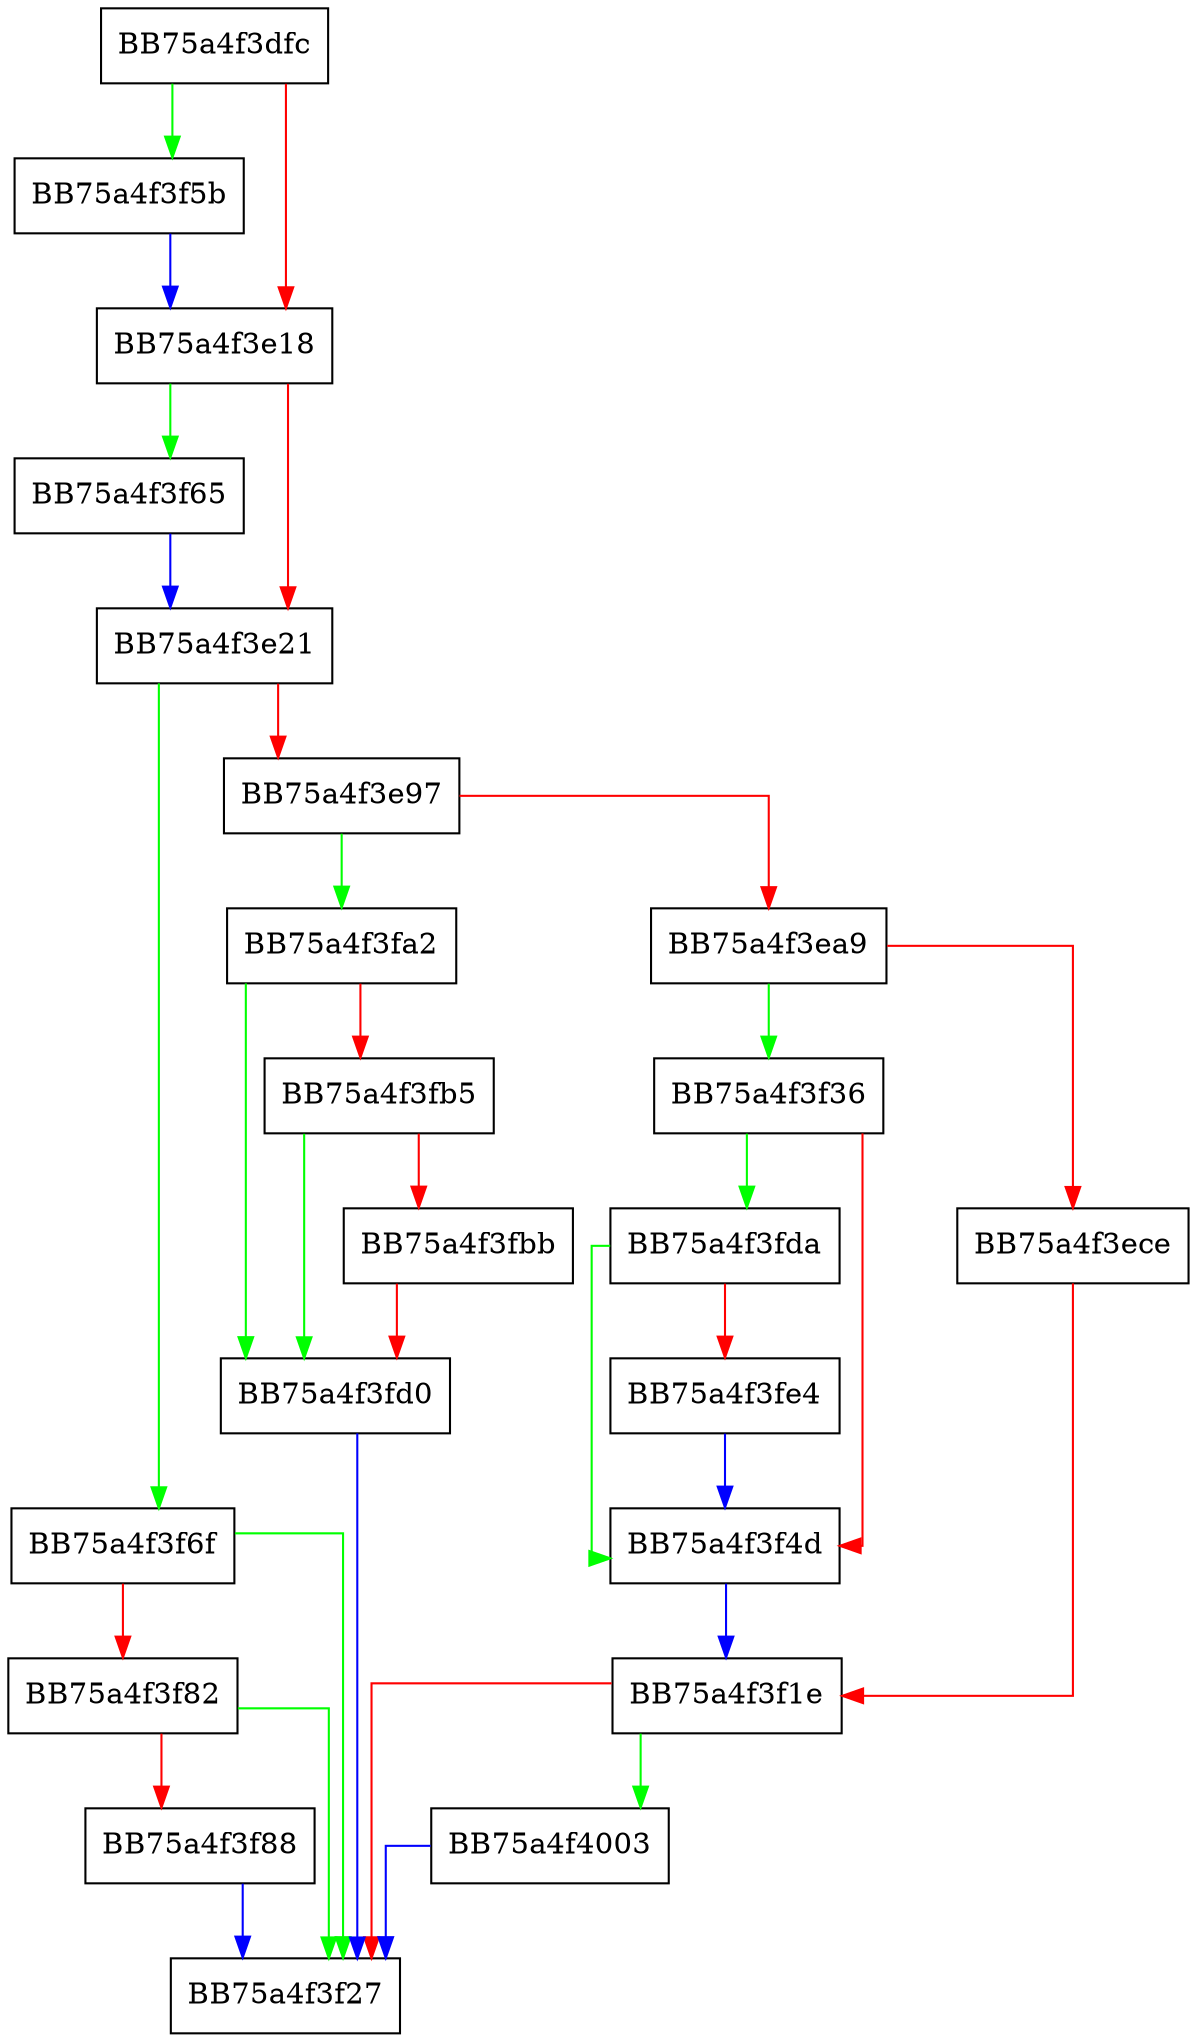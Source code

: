 digraph CreateInstance {
  node [shape="box"];
  graph [splines=ortho];
  BB75a4f3dfc -> BB75a4f3f5b [color="green"];
  BB75a4f3dfc -> BB75a4f3e18 [color="red"];
  BB75a4f3e18 -> BB75a4f3f65 [color="green"];
  BB75a4f3e18 -> BB75a4f3e21 [color="red"];
  BB75a4f3e21 -> BB75a4f3f6f [color="green"];
  BB75a4f3e21 -> BB75a4f3e97 [color="red"];
  BB75a4f3e97 -> BB75a4f3fa2 [color="green"];
  BB75a4f3e97 -> BB75a4f3ea9 [color="red"];
  BB75a4f3ea9 -> BB75a4f3f36 [color="green"];
  BB75a4f3ea9 -> BB75a4f3ece [color="red"];
  BB75a4f3ece -> BB75a4f3f1e [color="red"];
  BB75a4f3f1e -> BB75a4f4003 [color="green"];
  BB75a4f3f1e -> BB75a4f3f27 [color="red"];
  BB75a4f3f36 -> BB75a4f3fda [color="green"];
  BB75a4f3f36 -> BB75a4f3f4d [color="red"];
  BB75a4f3f4d -> BB75a4f3f1e [color="blue"];
  BB75a4f3f5b -> BB75a4f3e18 [color="blue"];
  BB75a4f3f65 -> BB75a4f3e21 [color="blue"];
  BB75a4f3f6f -> BB75a4f3f27 [color="green"];
  BB75a4f3f6f -> BB75a4f3f82 [color="red"];
  BB75a4f3f82 -> BB75a4f3f27 [color="green"];
  BB75a4f3f82 -> BB75a4f3f88 [color="red"];
  BB75a4f3f88 -> BB75a4f3f27 [color="blue"];
  BB75a4f3fa2 -> BB75a4f3fd0 [color="green"];
  BB75a4f3fa2 -> BB75a4f3fb5 [color="red"];
  BB75a4f3fb5 -> BB75a4f3fd0 [color="green"];
  BB75a4f3fb5 -> BB75a4f3fbb [color="red"];
  BB75a4f3fbb -> BB75a4f3fd0 [color="red"];
  BB75a4f3fd0 -> BB75a4f3f27 [color="blue"];
  BB75a4f3fda -> BB75a4f3f4d [color="green"];
  BB75a4f3fda -> BB75a4f3fe4 [color="red"];
  BB75a4f3fe4 -> BB75a4f3f4d [color="blue"];
  BB75a4f4003 -> BB75a4f3f27 [color="blue"];
}